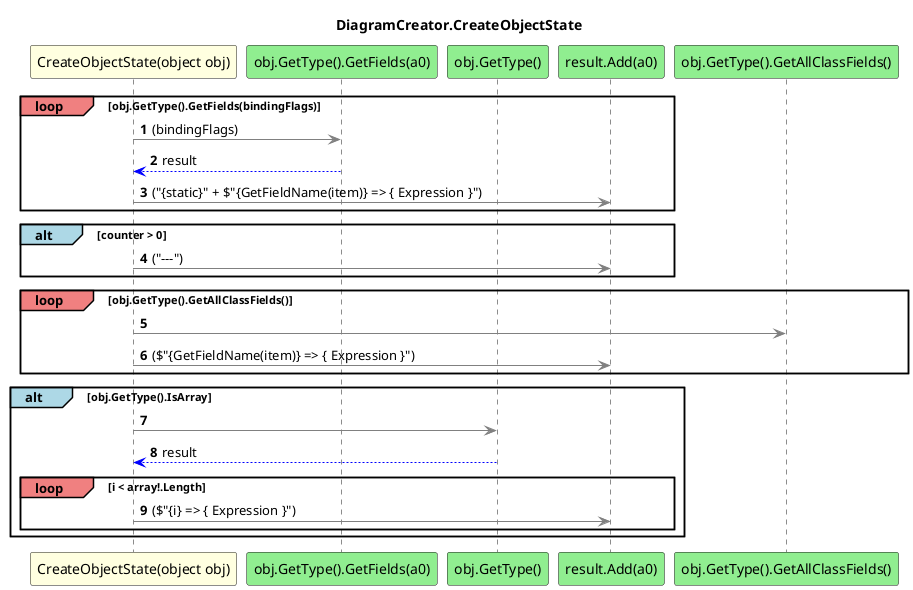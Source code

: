 @startuml DiagramCreator.CreateObjectState
title DiagramCreator.CreateObjectState
participant "CreateObjectState(object obj)" as CreateObjectState_p0 #LightYellow
participant "obj.GetType().GetFields(a0)" as obj_GetType_GetFields_a0 #LightGreen
participant "obj.GetType()" as obj_GetType #LightGreen
participant "result.Add(a0)" as result_Add_a0 #LightGreen
participant "obj.GetType().GetAllClassFields()" as obj_GetType_GetAllClassFields #LightGreen
autonumber
loop#LightCoral obj.GetType().GetFields(bindingFlags)
 CreateObjectState_p0 -[#grey]> obj_GetType_GetFields_a0 : (bindingFlags)
 obj_GetType_GetFields_a0 -[#blue]-> CreateObjectState_p0 : result
 CreateObjectState_p0 -[#grey]> result_Add_a0 : ("{static}" + $"{GetFieldName(item)} => { Expression }")
end
alt#LightBlue counter > 0
 CreateObjectState_p0 -[#grey]> result_Add_a0 : ("---")
end
loop#LightCoral obj.GetType().GetAllClassFields()
 CreateObjectState_p0 -[#grey]> obj_GetType_GetAllClassFields
 CreateObjectState_p0 -[#grey]> result_Add_a0 : ($"{GetFieldName(item)} => { Expression }")
end
alt#LightBlue obj.GetType().IsArray
 CreateObjectState_p0 -[#grey]> obj_GetType
 obj_GetType -[#blue]-> CreateObjectState_p0 : result
 loop#LightCoral i < array!.Length
 CreateObjectState_p0 -[#grey]> result_Add_a0 : ($"{i} => { Expression }")
 end
end
@enduml
